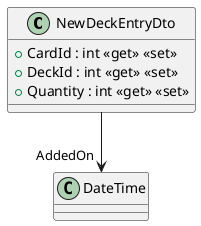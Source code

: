 @startuml
class NewDeckEntryDto {
    + CardId : int <<get>> <<set>>
    + DeckId : int <<get>> <<set>>
    + Quantity : int <<get>> <<set>>
}
NewDeckEntryDto --> "AddedOn" DateTime
@enduml
